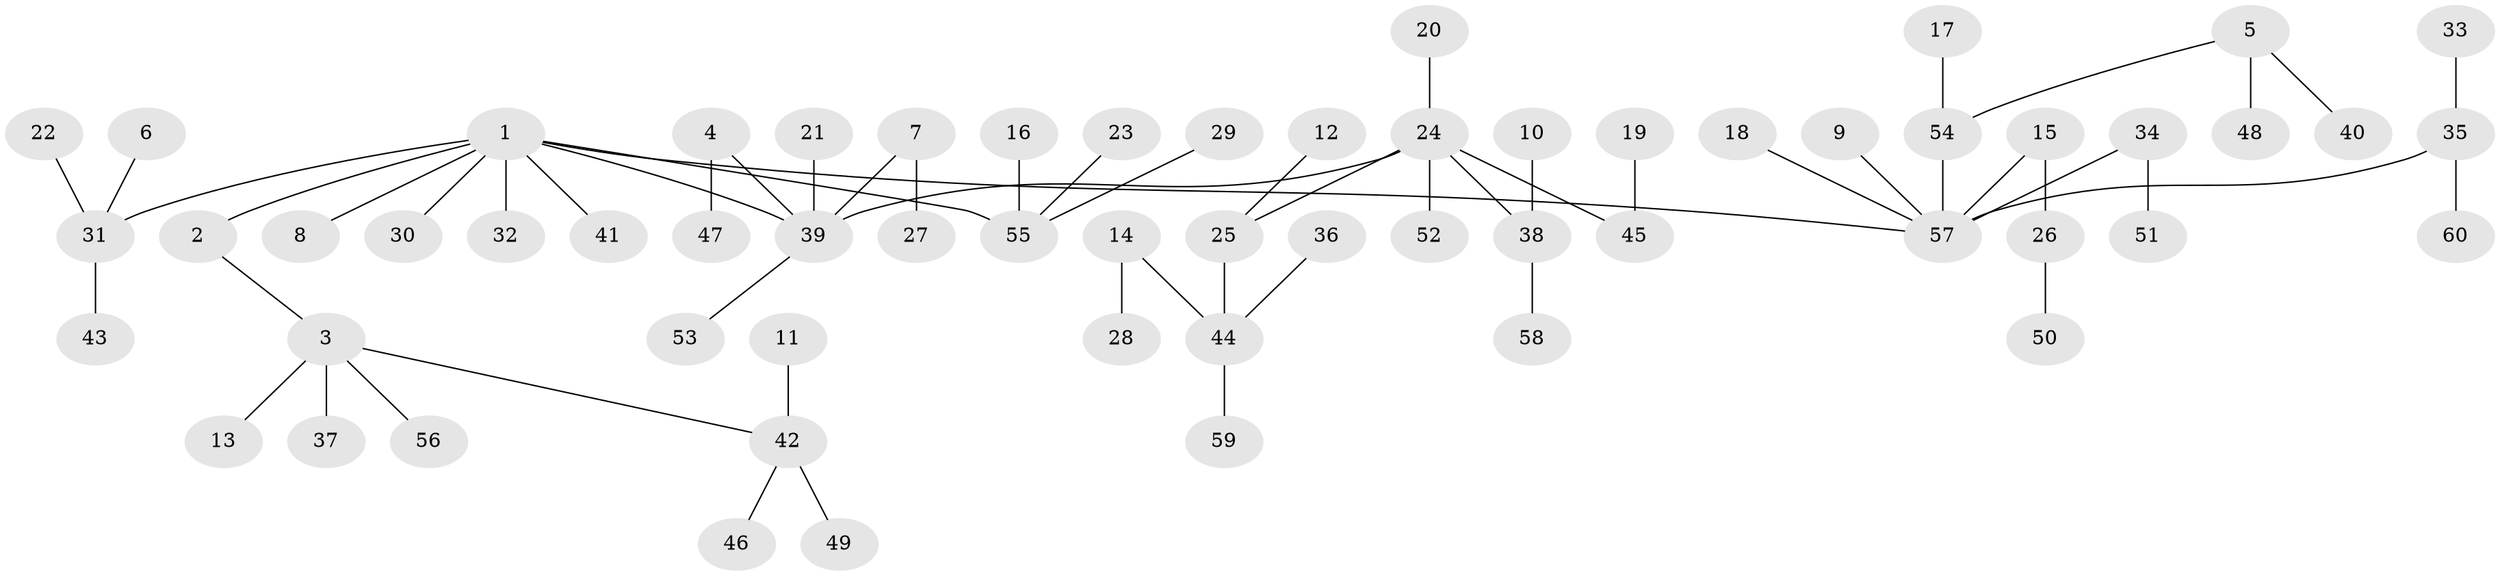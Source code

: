 // original degree distribution, {6: 0.008403361344537815, 3: 0.13445378151260504, 4: 0.04201680672268908, 2: 0.2605042016806723, 5: 0.058823529411764705, 7: 0.008403361344537815, 1: 0.48739495798319327}
// Generated by graph-tools (version 1.1) at 2025/26/03/09/25 03:26:23]
// undirected, 60 vertices, 59 edges
graph export_dot {
graph [start="1"]
  node [color=gray90,style=filled];
  1;
  2;
  3;
  4;
  5;
  6;
  7;
  8;
  9;
  10;
  11;
  12;
  13;
  14;
  15;
  16;
  17;
  18;
  19;
  20;
  21;
  22;
  23;
  24;
  25;
  26;
  27;
  28;
  29;
  30;
  31;
  32;
  33;
  34;
  35;
  36;
  37;
  38;
  39;
  40;
  41;
  42;
  43;
  44;
  45;
  46;
  47;
  48;
  49;
  50;
  51;
  52;
  53;
  54;
  55;
  56;
  57;
  58;
  59;
  60;
  1 -- 2 [weight=1.0];
  1 -- 8 [weight=1.0];
  1 -- 30 [weight=1.0];
  1 -- 31 [weight=1.0];
  1 -- 32 [weight=1.0];
  1 -- 39 [weight=1.0];
  1 -- 41 [weight=1.0];
  1 -- 55 [weight=1.0];
  1 -- 57 [weight=1.0];
  2 -- 3 [weight=1.0];
  3 -- 13 [weight=1.0];
  3 -- 37 [weight=1.0];
  3 -- 42 [weight=1.0];
  3 -- 56 [weight=1.0];
  4 -- 39 [weight=1.0];
  4 -- 47 [weight=1.0];
  5 -- 40 [weight=1.0];
  5 -- 48 [weight=1.0];
  5 -- 54 [weight=1.0];
  6 -- 31 [weight=1.0];
  7 -- 27 [weight=1.0];
  7 -- 39 [weight=1.0];
  9 -- 57 [weight=1.0];
  10 -- 38 [weight=1.0];
  11 -- 42 [weight=1.0];
  12 -- 25 [weight=1.0];
  14 -- 28 [weight=1.0];
  14 -- 44 [weight=1.0];
  15 -- 26 [weight=1.0];
  15 -- 57 [weight=1.0];
  16 -- 55 [weight=1.0];
  17 -- 54 [weight=1.0];
  18 -- 57 [weight=1.0];
  19 -- 45 [weight=1.0];
  20 -- 24 [weight=1.0];
  21 -- 39 [weight=1.0];
  22 -- 31 [weight=1.0];
  23 -- 55 [weight=1.0];
  24 -- 25 [weight=1.0];
  24 -- 38 [weight=1.0];
  24 -- 39 [weight=1.0];
  24 -- 45 [weight=1.0];
  24 -- 52 [weight=1.0];
  25 -- 44 [weight=1.0];
  26 -- 50 [weight=1.0];
  29 -- 55 [weight=1.0];
  31 -- 43 [weight=1.0];
  33 -- 35 [weight=1.0];
  34 -- 51 [weight=1.0];
  34 -- 57 [weight=1.0];
  35 -- 57 [weight=1.0];
  35 -- 60 [weight=1.0];
  36 -- 44 [weight=1.0];
  38 -- 58 [weight=1.0];
  39 -- 53 [weight=1.0];
  42 -- 46 [weight=1.0];
  42 -- 49 [weight=1.0];
  44 -- 59 [weight=1.0];
  54 -- 57 [weight=1.0];
}

